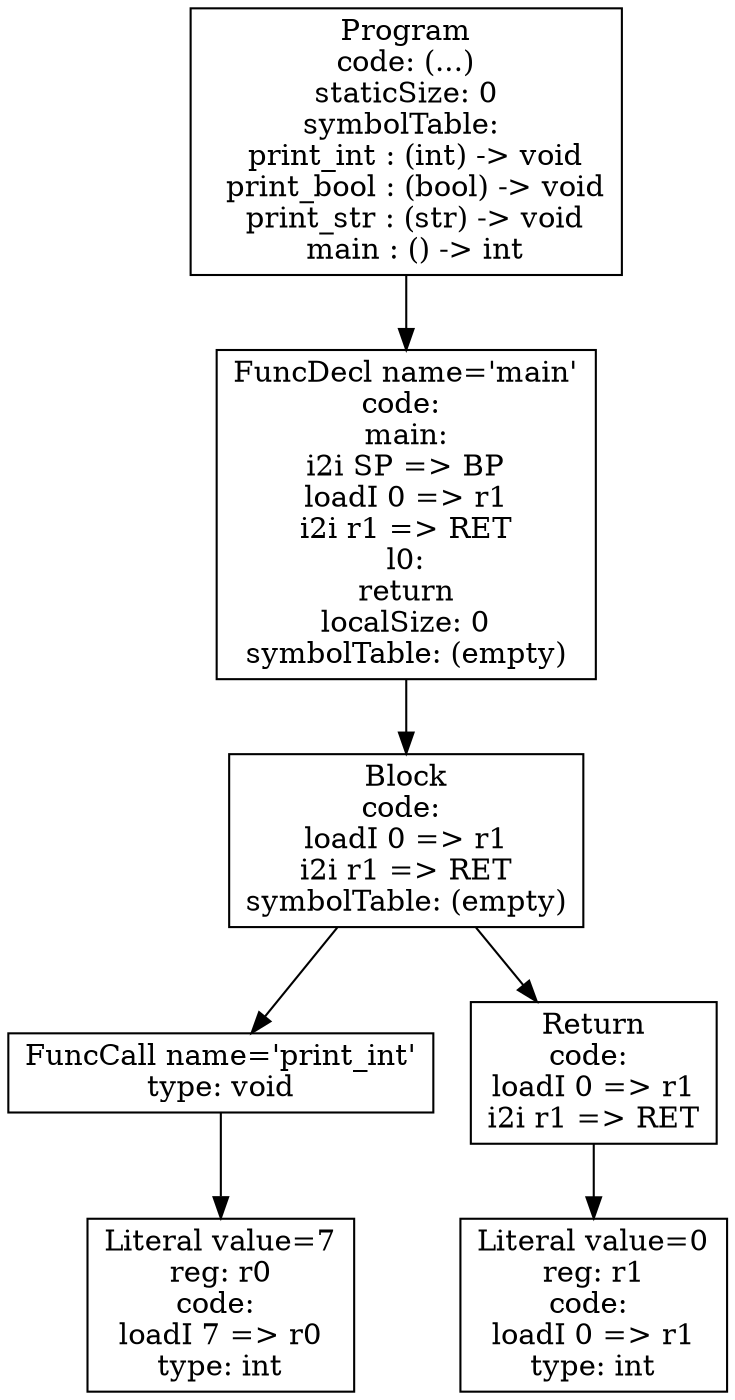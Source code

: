 digraph AST {
4 [shape=box, label="Literal value=7\nreg: r0\ncode: \nloadI 7 => r0\ntype: int"];
3 [shape=box, label="FuncCall name='print_int'\ntype: void"];
3 -> 4;
6 [shape=box, label="Literal value=0\nreg: r1\ncode: \nloadI 0 => r1\ntype: int"];
5 [shape=box, label="Return\ncode: \nloadI 0 => r1\ni2i r1 => RET"];
5 -> 6;
2 [shape=box, label="Block\ncode: \nloadI 0 => r1\ni2i r1 => RET\nsymbolTable: (empty)"];
2 -> 3;
2 -> 5;
1 [shape=box, label="FuncDecl name='main'\ncode: \nmain:\ni2i SP => BP\nloadI 0 => r1\ni2i r1 => RET\nl0:\nreturn\nlocalSize: 0\nsymbolTable: (empty)"];
1 -> 2;
0 [shape=box, label="Program\ncode: (...)\nstaticSize: 0\nsymbolTable: \n  print_int : (int) -> void\n  print_bool : (bool) -> void\n  print_str : (str) -> void\n  main : () -> int"];
0 -> 1;
}
